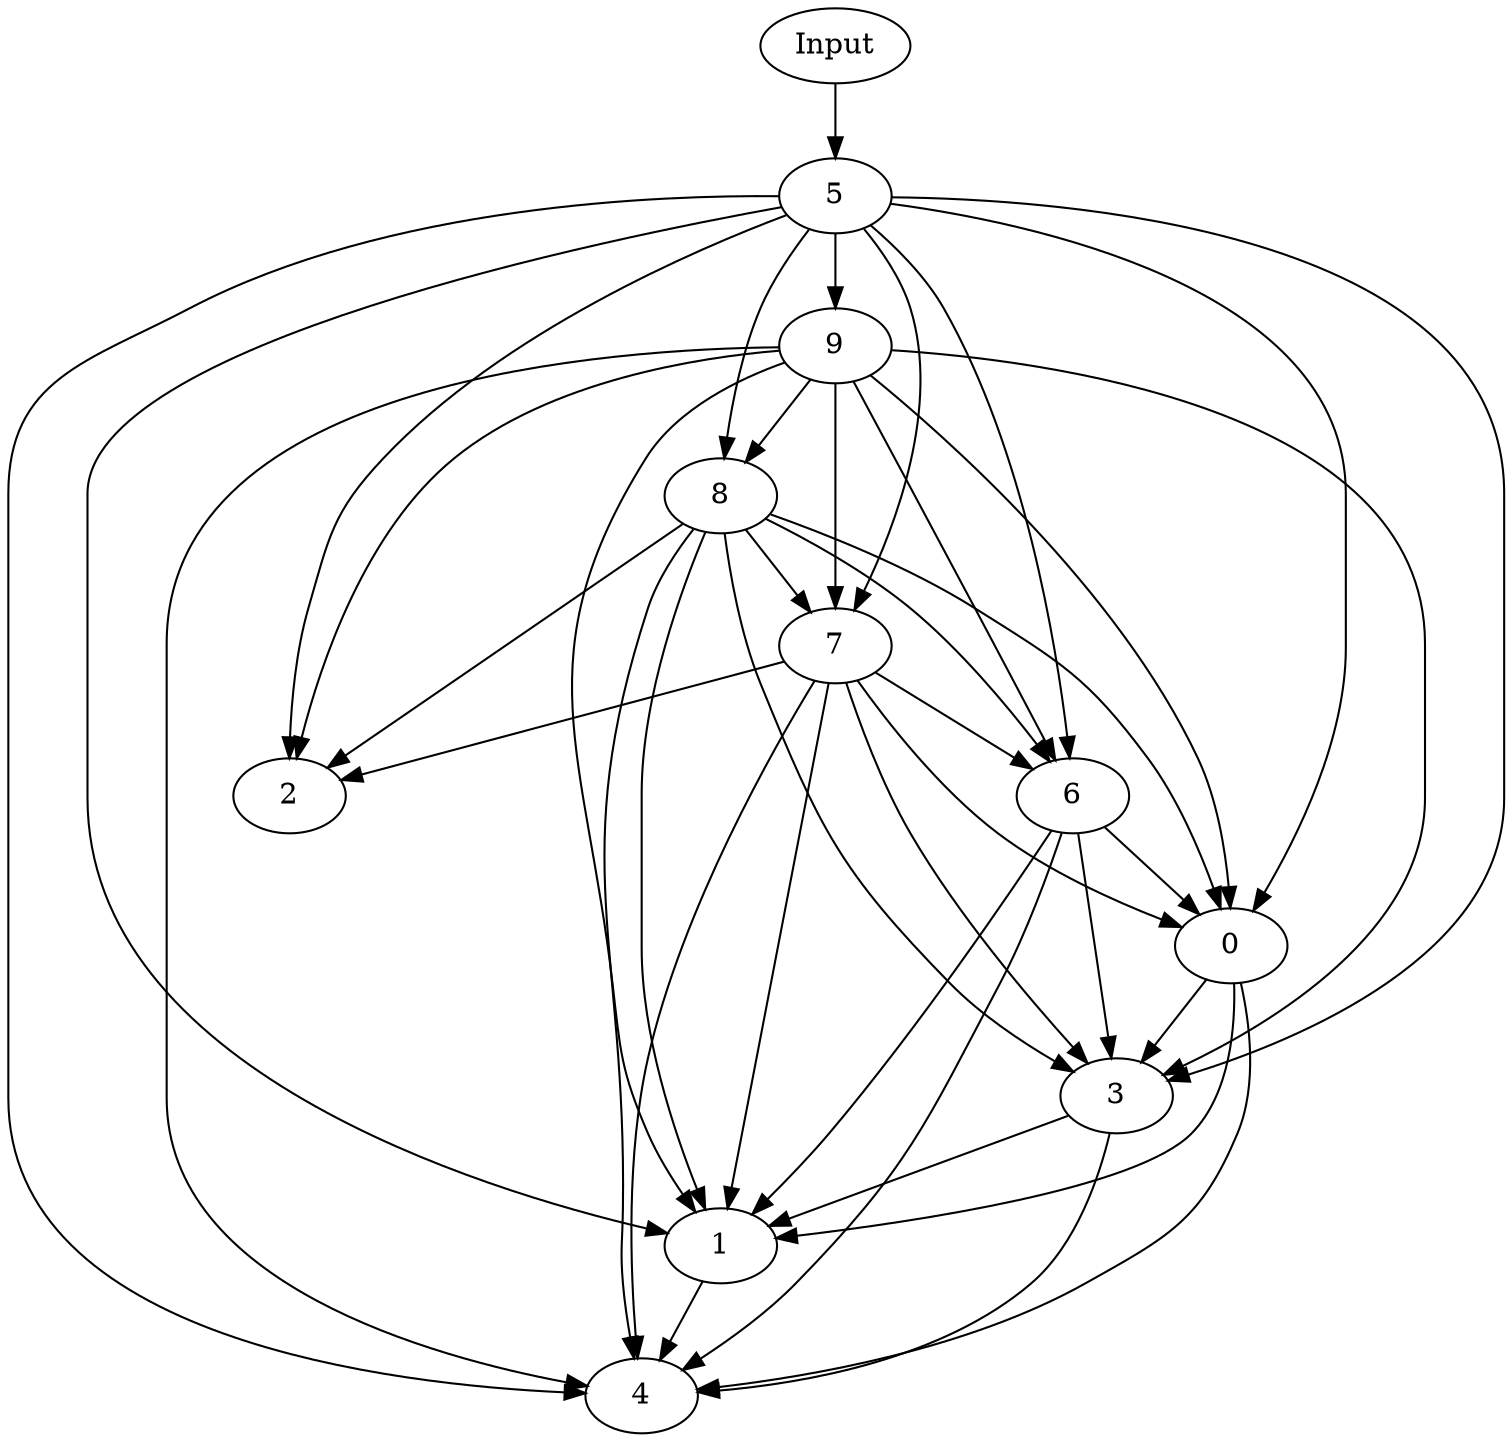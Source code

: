 digraph tree {
    "Input";
    "5";
    "9";
    "2";
    "1";
    "7";
    "6";
    "0";
    "8";
    "3";
    "4";
    "8";
    "2";
    "7";
    "1";
    "6";
    "3";
    "0";
    "4";
    "7";
    "2";
    "0";
    "1";
    "6";
    "3";
    "4";
    "2";
    "6";
    "1";
    "0";
    "3";
    "4";
    "0";
    "4";
    "3";
    "1";
    "3";
    "4";
    "1";
    "1";
    "4";
    "4";
    "Input" -> "5";
    "5" -> "9";
    "5" -> "8";
    "5" -> "7";
    "5" -> "2";
    "5" -> "6";
    "5" -> "0";
    "5" -> "3";
    "5" -> "1";
    "5" -> "4";
    "9" -> "2";
    "9" -> "1";
    "9" -> "7";
    "9" -> "6";
    "9" -> "0";
    "9" -> "8";
    "9" -> "3";
    "9" -> "4";
    "8" -> "2";
    "8" -> "7";
    "8" -> "1";
    "8" -> "6";
    "8" -> "3";
    "8" -> "0";
    "8" -> "4";
    "7" -> "2";
    "7" -> "0";
    "7" -> "1";
    "7" -> "6";
    "7" -> "3";
    "7" -> "4";
    "6" -> "1";
    "6" -> "0";
    "6" -> "3";
    "6" -> "4";
    "0" -> "4";
    "0" -> "3";
    "0" -> "1";
    "3" -> "4";
    "3" -> "1";
    "1" -> "4";
}
